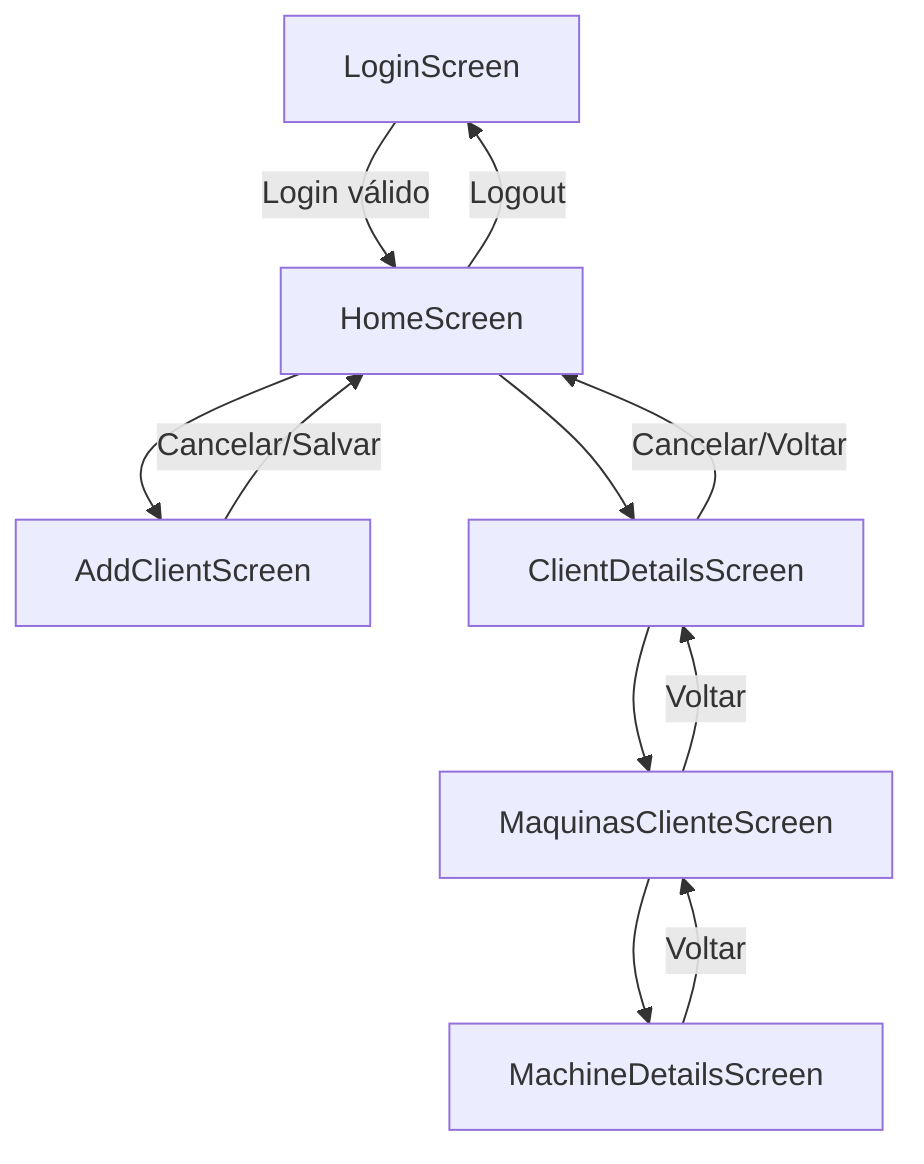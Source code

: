 flowchart TD
    A[LoginScreen] -->|Login válido| B[HomeScreen]
    B --> C[AddClientScreen]
    B --> D[ClientDetailsScreen]
    D --> E[MaquinasClienteScreen]
    E --> F[MachineDetailsScreen]
    B -->|Logout| A
    C -->|Cancelar/Salvar| B
    D -->|Cancelar/Voltar| B
    E -->|Voltar| D
    F -->|Voltar| E